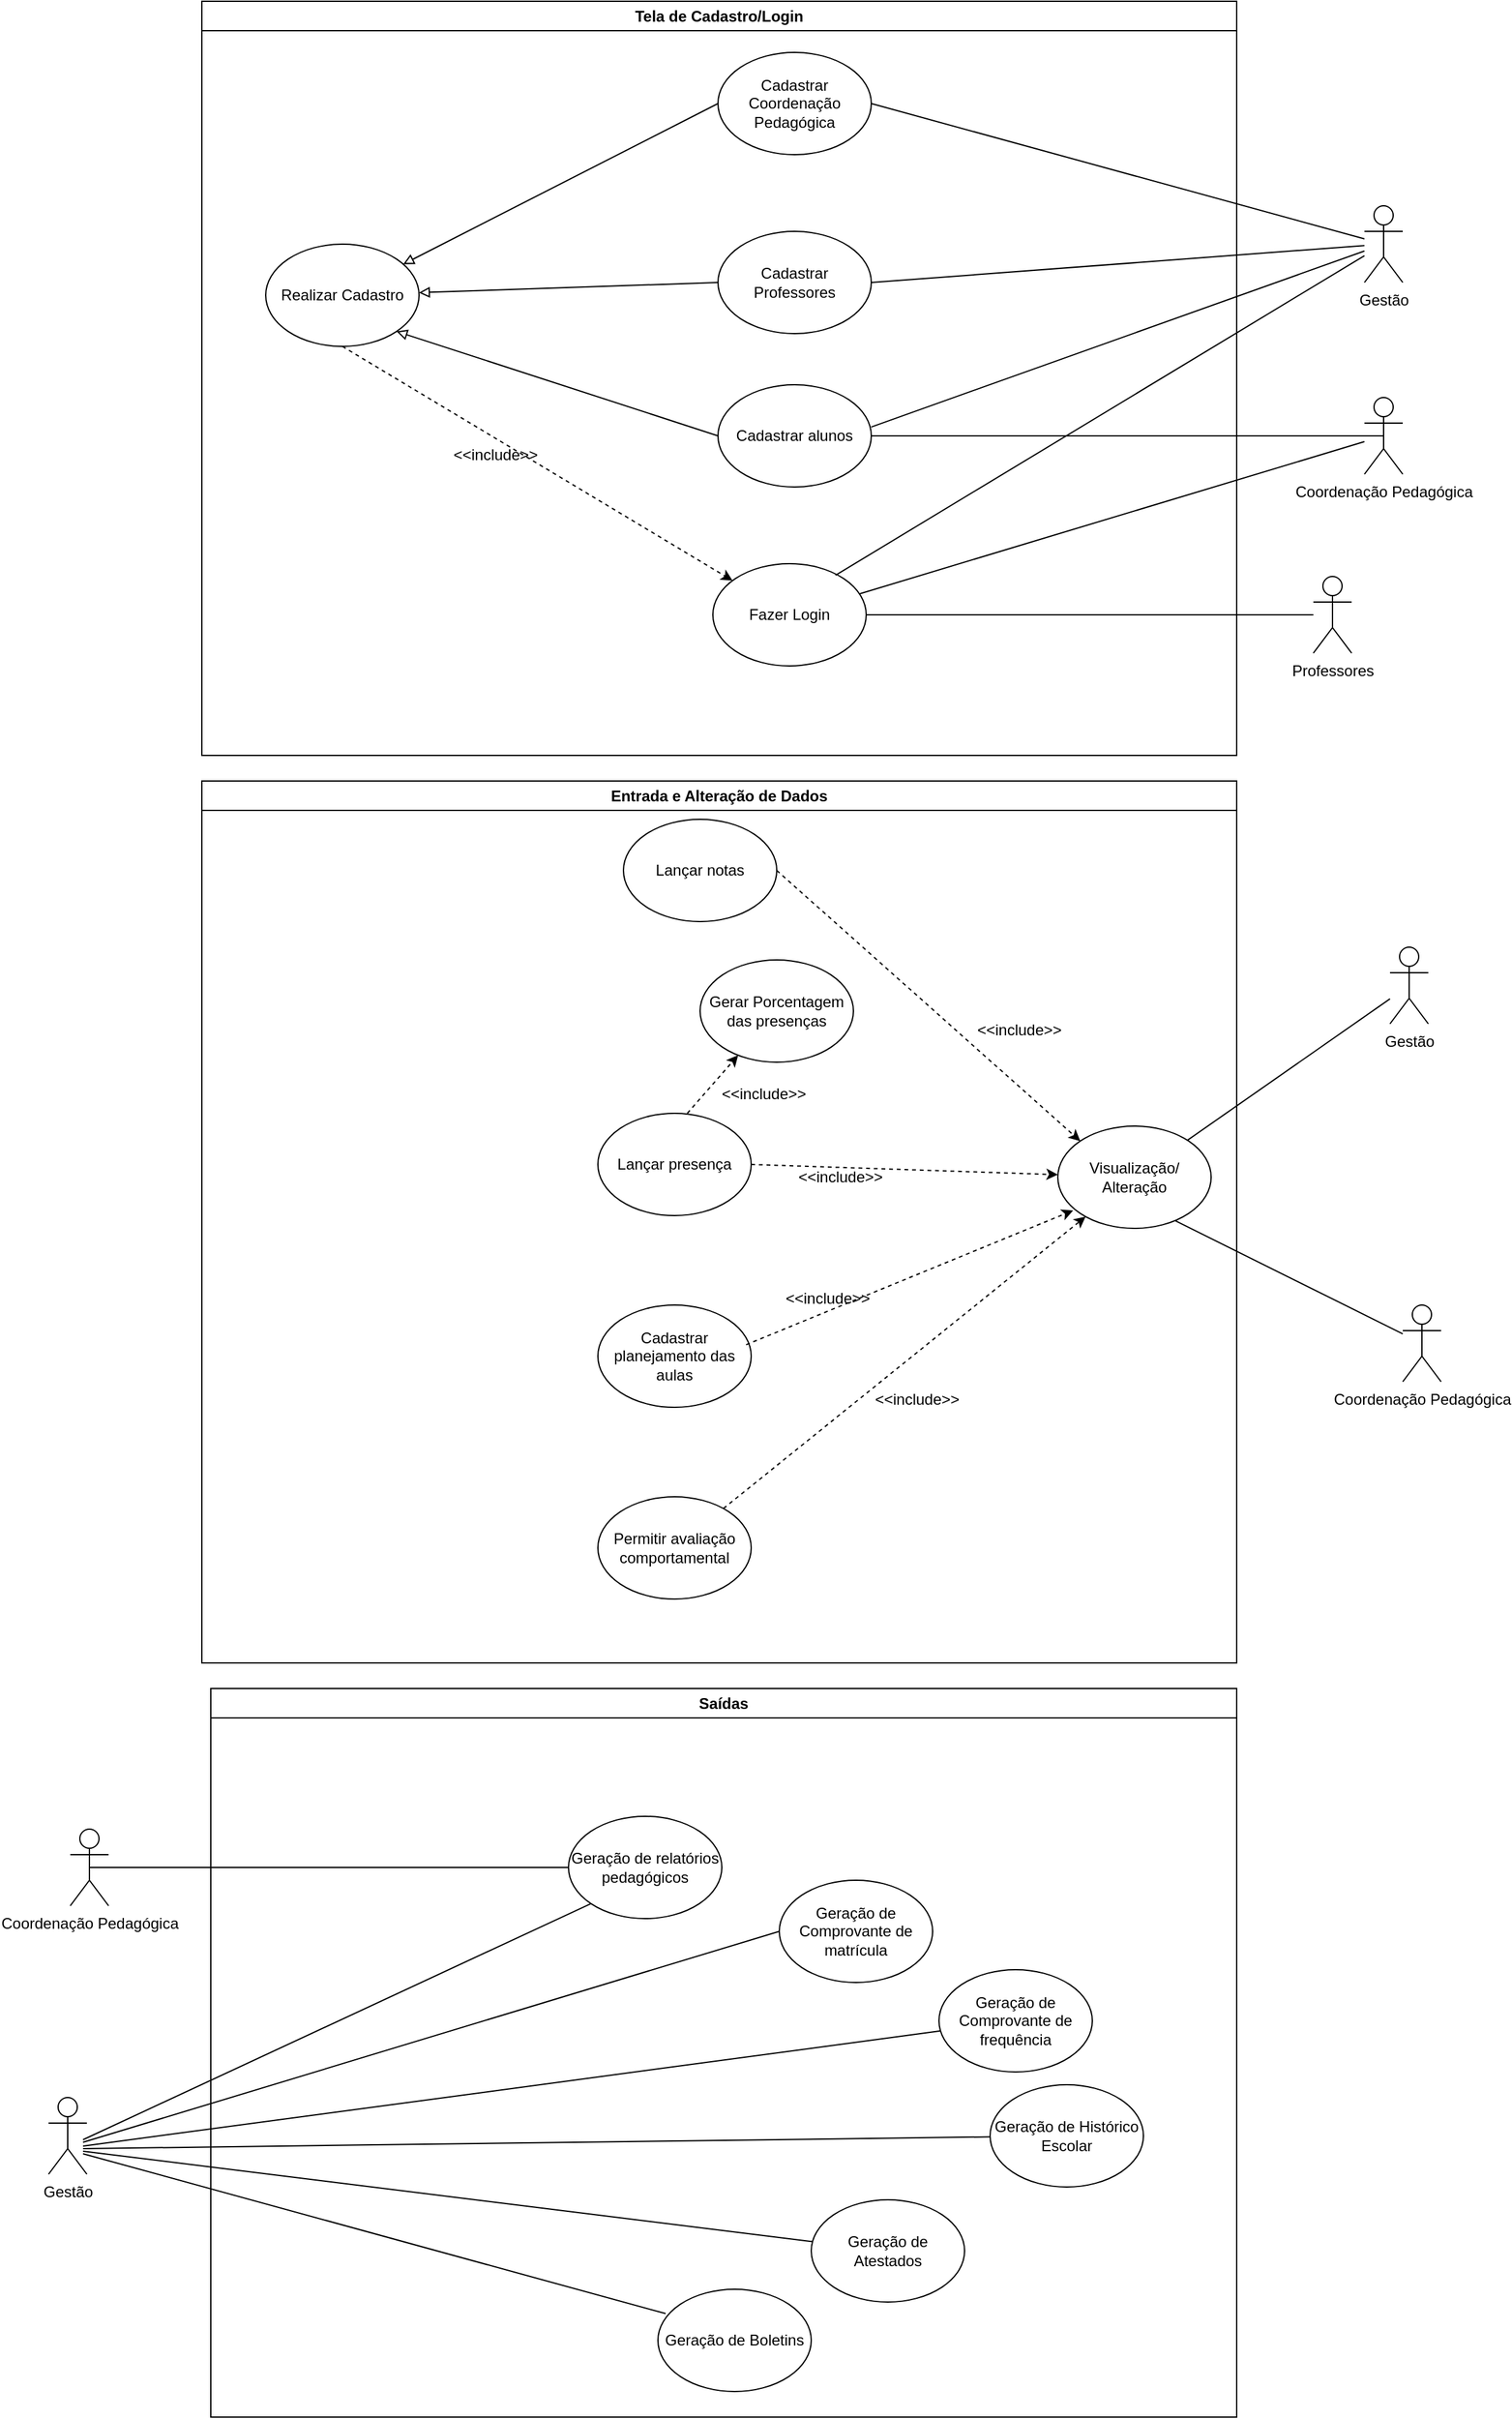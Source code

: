 <mxfile version="26.0.11">
  <diagram name="Página-1" id="xh6WeFX_lJ4x7K7EilVX">
    <mxGraphModel dx="1949" dy="666" grid="1" gridSize="10" guides="1" tooltips="1" connect="1" arrows="1" fold="1" page="1" pageScale="1" pageWidth="827" pageHeight="1169" math="0" shadow="0">
      <root>
        <mxCell id="0" />
        <mxCell id="1" parent="0" />
        <object label="Gestão&lt;div&gt;&lt;br&gt;&lt;/div&gt;" Gestão="" id="yvPvZGCzOI716VyN62wq-1">
          <mxCell style="shape=umlActor;verticalLabelPosition=bottom;verticalAlign=top;html=1;outlineConnect=0;" parent="1" vertex="1">
            <mxGeometry x="920" y="220" width="30" height="60" as="geometry" />
          </mxCell>
        </object>
        <mxCell id="yvPvZGCzOI716VyN62wq-2" value="Coordenação Pedagógica&lt;div&gt;&lt;br&gt;&lt;/div&gt;" style="shape=umlActor;verticalLabelPosition=bottom;verticalAlign=top;html=1;outlineConnect=0;" parent="1" vertex="1">
          <mxGeometry x="920" y="370" width="30" height="60" as="geometry" />
        </mxCell>
        <mxCell id="yvPvZGCzOI716VyN62wq-3" value="Professores&lt;div&gt;&lt;br&gt;&lt;/div&gt;" style="shape=umlActor;verticalLabelPosition=bottom;verticalAlign=top;html=1;outlineConnect=0;" parent="1" vertex="1">
          <mxGeometry x="880" y="510" width="30" height="60" as="geometry" />
        </mxCell>
        <mxCell id="yvPvZGCzOI716VyN62wq-4" value="Realizar Cadastro" style="ellipse;whiteSpace=wrap;html=1;" parent="1" vertex="1">
          <mxGeometry x="60" y="250" width="120" height="80" as="geometry" />
        </mxCell>
        <mxCell id="yvPvZGCzOI716VyN62wq-5" value="" style="endArrow=none;html=1;rounded=0;entryX=1;entryY=0.5;entryDx=0;entryDy=0;" parent="1" source="yvPvZGCzOI716VyN62wq-1" target="yvPvZGCzOI716VyN62wq-7" edge="1">
          <mxGeometry width="50" height="50" relative="1" as="geometry">
            <mxPoint x="740" y="280" as="sourcePoint" />
            <mxPoint x="537" y="277" as="targetPoint" />
          </mxGeometry>
        </mxCell>
        <mxCell id="yvPvZGCzOI716VyN62wq-6" value="Cadastrar Coordenação Pedagógica" style="ellipse;whiteSpace=wrap;html=1;" parent="1" vertex="1">
          <mxGeometry x="414" y="100" width="120" height="80" as="geometry" />
        </mxCell>
        <mxCell id="yvPvZGCzOI716VyN62wq-7" value="Cadastrar Professores" style="ellipse;whiteSpace=wrap;html=1;" parent="1" vertex="1">
          <mxGeometry x="414" y="240" width="120" height="80" as="geometry" />
        </mxCell>
        <mxCell id="yvPvZGCzOI716VyN62wq-8" value="Cadastrar alunos" style="ellipse;whiteSpace=wrap;html=1;" parent="1" vertex="1">
          <mxGeometry x="414" y="360" width="120" height="80" as="geometry" />
        </mxCell>
        <mxCell id="yvPvZGCzOI716VyN62wq-9" value="" style="endArrow=none;html=1;rounded=0;exitX=0.5;exitY=0.5;exitDx=0;exitDy=0;exitPerimeter=0;" parent="1" source="yvPvZGCzOI716VyN62wq-2" target="yvPvZGCzOI716VyN62wq-8" edge="1">
          <mxGeometry width="50" height="50" relative="1" as="geometry">
            <mxPoint x="380" y="410" as="sourcePoint" />
            <mxPoint x="430" y="360" as="targetPoint" />
          </mxGeometry>
        </mxCell>
        <mxCell id="yvPvZGCzOI716VyN62wq-10" value="" style="endArrow=none;html=1;rounded=0;entryX=1;entryY=0.5;entryDx=0;entryDy=0;" parent="1" source="yvPvZGCzOI716VyN62wq-1" target="yvPvZGCzOI716VyN62wq-6" edge="1">
          <mxGeometry width="50" height="50" relative="1" as="geometry">
            <mxPoint x="755" y="290" as="sourcePoint" />
            <mxPoint x="539" y="292" as="targetPoint" />
          </mxGeometry>
        </mxCell>
        <mxCell id="yvPvZGCzOI716VyN62wq-11" value="" style="endArrow=none;html=1;rounded=0;entryX=1;entryY=0.413;entryDx=0;entryDy=0;entryPerimeter=0;" parent="1" source="yvPvZGCzOI716VyN62wq-1" target="yvPvZGCzOI716VyN62wq-8" edge="1">
          <mxGeometry width="50" height="50" relative="1" as="geometry">
            <mxPoint x="765" y="300" as="sourcePoint" />
            <mxPoint x="540" y="390" as="targetPoint" />
          </mxGeometry>
        </mxCell>
        <mxCell id="yvPvZGCzOI716VyN62wq-12" value="Fazer Login" style="ellipse;whiteSpace=wrap;html=1;" parent="1" vertex="1">
          <mxGeometry x="410" y="500" width="120" height="80" as="geometry" />
        </mxCell>
        <mxCell id="yvPvZGCzOI716VyN62wq-13" value="" style="endArrow=classic;html=1;rounded=0;dashed=1;exitX=0.5;exitY=1;exitDx=0;exitDy=0;" parent="1" source="yvPvZGCzOI716VyN62wq-4" target="yvPvZGCzOI716VyN62wq-12" edge="1">
          <mxGeometry width="50" height="50" relative="1" as="geometry">
            <mxPoint x="494" y="545" as="sourcePoint" />
            <mxPoint x="80" y="360" as="targetPoint" />
          </mxGeometry>
        </mxCell>
        <mxCell id="yvPvZGCzOI716VyN62wq-14" value="&amp;lt;&amp;lt;include&amp;gt;&amp;gt;" style="text;html=1;align=center;verticalAlign=middle;whiteSpace=wrap;rounded=0;" parent="1" vertex="1">
          <mxGeometry x="210" y="400" width="60" height="30" as="geometry" />
        </mxCell>
        <mxCell id="yvPvZGCzOI716VyN62wq-15" value="" style="endArrow=none;html=1;rounded=0;" parent="1" source="yvPvZGCzOI716VyN62wq-3" target="yvPvZGCzOI716VyN62wq-12" edge="1">
          <mxGeometry width="50" height="50" relative="1" as="geometry">
            <mxPoint x="390" y="530" as="sourcePoint" />
            <mxPoint x="490" y="700" as="targetPoint" />
          </mxGeometry>
        </mxCell>
        <mxCell id="yvPvZGCzOI716VyN62wq-16" value="" style="endArrow=none;html=1;rounded=0;" parent="1" source="yvPvZGCzOI716VyN62wq-12" target="yvPvZGCzOI716VyN62wq-2" edge="1">
          <mxGeometry width="50" height="50" relative="1" as="geometry">
            <mxPoint x="390" y="430" as="sourcePoint" />
            <mxPoint x="440" y="380" as="targetPoint" />
          </mxGeometry>
        </mxCell>
        <mxCell id="yvPvZGCzOI716VyN62wq-17" value="" style="endArrow=none;html=1;rounded=0;entryX=0.8;entryY=0.113;entryDx=0;entryDy=0;entryPerimeter=0;" parent="1" source="yvPvZGCzOI716VyN62wq-1" target="yvPvZGCzOI716VyN62wq-12" edge="1">
          <mxGeometry width="50" height="50" relative="1" as="geometry">
            <mxPoint x="270" y="500" as="sourcePoint" />
            <mxPoint x="330" y="570" as="targetPoint" />
          </mxGeometry>
        </mxCell>
        <mxCell id="yvPvZGCzOI716VyN62wq-18" value="Tela de Cadastro/Login" style="swimlane;whiteSpace=wrap;html=1;" parent="1" vertex="1">
          <mxGeometry x="10" y="60" width="810" height="590" as="geometry" />
        </mxCell>
        <mxCell id="yvPvZGCzOI716VyN62wq-19" value="Coordenação Pedagógica&lt;div&gt;&lt;br&gt;&lt;/div&gt;" style="shape=umlActor;verticalLabelPosition=bottom;verticalAlign=top;html=1;outlineConnect=0;" parent="1" vertex="1">
          <mxGeometry x="950" y="1080" width="30" height="60" as="geometry" />
        </mxCell>
        <object label="Gestão&lt;div&gt;&lt;br&gt;&lt;/div&gt;" Gestão="" id="yvPvZGCzOI716VyN62wq-20">
          <mxCell style="shape=umlActor;verticalLabelPosition=bottom;verticalAlign=top;html=1;outlineConnect=0;" parent="1" vertex="1">
            <mxGeometry x="940" y="800" width="30" height="60" as="geometry" />
          </mxCell>
        </object>
        <mxCell id="yvPvZGCzOI716VyN62wq-21" value="" style="endArrow=none;html=1;rounded=0;" parent="1" source="yvPvZGCzOI716VyN62wq-29" target="yvPvZGCzOI716VyN62wq-20" edge="1">
          <mxGeometry width="50" height="50" relative="1" as="geometry">
            <mxPoint x="390" y="880" as="sourcePoint" />
            <mxPoint x="440" y="830" as="targetPoint" />
          </mxGeometry>
        </mxCell>
        <mxCell id="yvPvZGCzOI716VyN62wq-22" value="" style="endArrow=none;html=1;rounded=0;exitX=0.75;exitY=0.913;exitDx=0;exitDy=0;exitPerimeter=0;" parent="1" source="yvPvZGCzOI716VyN62wq-29" target="yvPvZGCzOI716VyN62wq-19" edge="1">
          <mxGeometry width="50" height="50" relative="1" as="geometry">
            <mxPoint x="720" y="940" as="sourcePoint" />
            <mxPoint x="770" y="890" as="targetPoint" />
          </mxGeometry>
        </mxCell>
        <mxCell id="yvPvZGCzOI716VyN62wq-23" value="Entrada e Alteração de Dados" style="swimlane;whiteSpace=wrap;html=1;" parent="1" vertex="1">
          <mxGeometry x="10" y="670" width="810" height="690" as="geometry" />
        </mxCell>
        <mxCell id="yvPvZGCzOI716VyN62wq-24" value="&amp;lt;&amp;lt;include&amp;gt;&amp;gt;" style="text;html=1;align=center;verticalAlign=middle;whiteSpace=wrap;rounded=0;" parent="yvPvZGCzOI716VyN62wq-23" vertex="1">
          <mxGeometry x="610" y="180" width="60" height="30" as="geometry" />
        </mxCell>
        <mxCell id="yvPvZGCzOI716VyN62wq-25" value="&amp;lt;&amp;lt;include&amp;gt;&amp;gt;" style="text;html=1;align=center;verticalAlign=middle;whiteSpace=wrap;rounded=0;" parent="yvPvZGCzOI716VyN62wq-23" vertex="1">
          <mxGeometry x="470" y="295" width="60" height="30" as="geometry" />
        </mxCell>
        <mxCell id="yvPvZGCzOI716VyN62wq-26" value="&amp;lt;&amp;lt;include&amp;gt;&amp;gt;" style="text;html=1;align=center;verticalAlign=middle;whiteSpace=wrap;rounded=0;" parent="yvPvZGCzOI716VyN62wq-23" vertex="1">
          <mxGeometry x="460" y="390" width="60" height="30" as="geometry" />
        </mxCell>
        <mxCell id="yvPvZGCzOI716VyN62wq-27" value="&amp;lt;&amp;lt;include&amp;gt;&amp;gt;" style="text;html=1;align=center;verticalAlign=middle;whiteSpace=wrap;rounded=0;" parent="yvPvZGCzOI716VyN62wq-23" vertex="1">
          <mxGeometry x="530" y="469" width="60" height="30" as="geometry" />
        </mxCell>
        <mxCell id="yvPvZGCzOI716VyN62wq-28" value="Permitir avaliação comportamental" style="ellipse;whiteSpace=wrap;html=1;" parent="yvPvZGCzOI716VyN62wq-23" vertex="1">
          <mxGeometry x="310" y="560" width="120" height="80" as="geometry" />
        </mxCell>
        <mxCell id="yvPvZGCzOI716VyN62wq-29" value="Visualização/&lt;div&gt;Alteração&lt;/div&gt;" style="ellipse;whiteSpace=wrap;html=1;" parent="yvPvZGCzOI716VyN62wq-23" vertex="1">
          <mxGeometry x="670" y="270" width="120" height="80" as="geometry" />
        </mxCell>
        <mxCell id="yvPvZGCzOI716VyN62wq-30" value="" style="endArrow=classic;html=1;rounded=0;dashed=1;" parent="yvPvZGCzOI716VyN62wq-23" source="yvPvZGCzOI716VyN62wq-28" target="yvPvZGCzOI716VyN62wq-29" edge="1">
          <mxGeometry width="50" height="50" relative="1" as="geometry">
            <mxPoint x="580" y="250" as="sourcePoint" />
            <mxPoint x="452" y="144" as="targetPoint" />
          </mxGeometry>
        </mxCell>
        <mxCell id="yvPvZGCzOI716VyN62wq-31" value="Cadastrar planejamento das aulas" style="ellipse;whiteSpace=wrap;html=1;" parent="yvPvZGCzOI716VyN62wq-23" vertex="1">
          <mxGeometry x="310" y="410" width="120" height="80" as="geometry" />
        </mxCell>
        <mxCell id="yvPvZGCzOI716VyN62wq-32" value="" style="endArrow=classic;html=1;rounded=0;dashed=1;entryX=0.1;entryY=0.825;entryDx=0;entryDy=0;entryPerimeter=0;exitX=0.967;exitY=0.388;exitDx=0;exitDy=0;exitPerimeter=0;" parent="yvPvZGCzOI716VyN62wq-23" source="yvPvZGCzOI716VyN62wq-31" target="yvPvZGCzOI716VyN62wq-29" edge="1">
          <mxGeometry width="50" height="50" relative="1" as="geometry">
            <mxPoint x="570" y="190" as="sourcePoint" />
            <mxPoint x="442" y="134" as="targetPoint" />
          </mxGeometry>
        </mxCell>
        <mxCell id="yvPvZGCzOI716VyN62wq-33" value="Lançar presença" style="ellipse;whiteSpace=wrap;html=1;" parent="yvPvZGCzOI716VyN62wq-23" vertex="1">
          <mxGeometry x="310" y="260" width="120" height="80" as="geometry" />
        </mxCell>
        <mxCell id="yvPvZGCzOI716VyN62wq-34" value="" style="endArrow=classic;html=1;rounded=0;dashed=1;exitX=1;exitY=0.5;exitDx=0;exitDy=0;" parent="yvPvZGCzOI716VyN62wq-23" source="yvPvZGCzOI716VyN62wq-33" target="yvPvZGCzOI716VyN62wq-29" edge="1">
          <mxGeometry width="50" height="50" relative="1" as="geometry">
            <mxPoint x="595" y="150" as="sourcePoint" />
            <mxPoint x="490" y="150" as="targetPoint" />
          </mxGeometry>
        </mxCell>
        <mxCell id="yvPvZGCzOI716VyN62wq-35" value="Lançar notas" style="ellipse;whiteSpace=wrap;html=1;" parent="yvPvZGCzOI716VyN62wq-23" vertex="1">
          <mxGeometry x="330" y="30" width="120" height="80" as="geometry" />
        </mxCell>
        <mxCell id="yvPvZGCzOI716VyN62wq-36" value="" style="endArrow=classic;html=1;rounded=0;dashed=1;exitX=1;exitY=0.5;exitDx=0;exitDy=0;entryX=0;entryY=0;entryDx=0;entryDy=0;" parent="yvPvZGCzOI716VyN62wq-23" source="yvPvZGCzOI716VyN62wq-35" target="yvPvZGCzOI716VyN62wq-29" edge="1">
          <mxGeometry width="50" height="50" relative="1" as="geometry">
            <mxPoint x="455" y="30" as="sourcePoint" />
            <mxPoint x="693" y="278" as="targetPoint" />
          </mxGeometry>
        </mxCell>
        <mxCell id="yvPvZGCzOI716VyN62wq-37" value="Gerar Porcentagem das presenças" style="ellipse;whiteSpace=wrap;html=1;" parent="yvPvZGCzOI716VyN62wq-23" vertex="1">
          <mxGeometry x="390" y="140" width="120" height="80" as="geometry" />
        </mxCell>
        <mxCell id="yvPvZGCzOI716VyN62wq-38" value="" style="endArrow=classic;html=1;rounded=0;dashed=1;" parent="yvPvZGCzOI716VyN62wq-23" target="yvPvZGCzOI716VyN62wq-37" edge="1">
          <mxGeometry width="50" height="50" relative="1" as="geometry">
            <mxPoint x="380" y="260" as="sourcePoint" />
            <mxPoint x="750" y="280" as="targetPoint" />
          </mxGeometry>
        </mxCell>
        <mxCell id="yvPvZGCzOI716VyN62wq-39" value="&amp;lt;&amp;lt;include&amp;gt;&amp;gt;" style="text;html=1;align=center;verticalAlign=middle;whiteSpace=wrap;rounded=0;" parent="yvPvZGCzOI716VyN62wq-23" vertex="1">
          <mxGeometry x="410" y="230" width="60" height="30" as="geometry" />
        </mxCell>
        <mxCell id="yvPvZGCzOI716VyN62wq-40" value="Geração de relatórios pedagógicos" style="ellipse;whiteSpace=wrap;html=1;" parent="1" vertex="1">
          <mxGeometry x="297" y="1480" width="120" height="80" as="geometry" />
        </mxCell>
        <mxCell id="yvPvZGCzOI716VyN62wq-41" value="" style="endArrow=none;html=1;rounded=0;entryX=0;entryY=1;entryDx=0;entryDy=0;" parent="1" target="yvPvZGCzOI716VyN62wq-40" edge="1">
          <mxGeometry width="50" height="50" relative="1" as="geometry">
            <mxPoint x="-83" y="1733" as="sourcePoint" />
            <mxPoint x="467" y="1610" as="targetPoint" />
          </mxGeometry>
        </mxCell>
        <mxCell id="yvPvZGCzOI716VyN62wq-42" value="Geração de Comprovante de matrícula" style="ellipse;whiteSpace=wrap;html=1;" parent="1" vertex="1">
          <mxGeometry x="462" y="1530" width="120" height="80" as="geometry" />
        </mxCell>
        <mxCell id="yvPvZGCzOI716VyN62wq-43" value="Geração de Comprovante de frequência" style="ellipse;whiteSpace=wrap;html=1;" parent="1" vertex="1">
          <mxGeometry x="587" y="1600" width="120" height="80" as="geometry" />
        </mxCell>
        <mxCell id="yvPvZGCzOI716VyN62wq-44" value="Geração de Histórico Escolar" style="ellipse;whiteSpace=wrap;html=1;" parent="1" vertex="1">
          <mxGeometry x="627" y="1690" width="120" height="80" as="geometry" />
        </mxCell>
        <mxCell id="yvPvZGCzOI716VyN62wq-45" style="edgeStyle=orthogonalEdgeStyle;rounded=0;orthogonalLoop=1;jettySize=auto;html=1;exitX=0.5;exitY=1;exitDx=0;exitDy=0;" parent="1" source="yvPvZGCzOI716VyN62wq-43" target="yvPvZGCzOI716VyN62wq-43" edge="1">
          <mxGeometry relative="1" as="geometry" />
        </mxCell>
        <mxCell id="yvPvZGCzOI716VyN62wq-46" value="Geração de Atestados" style="ellipse;whiteSpace=wrap;html=1;" parent="1" vertex="1">
          <mxGeometry x="487" y="1780" width="120" height="80" as="geometry" />
        </mxCell>
        <mxCell id="yvPvZGCzOI716VyN62wq-47" value="Geração de Boletins" style="ellipse;whiteSpace=wrap;html=1;" parent="1" vertex="1">
          <mxGeometry x="367" y="1850" width="120" height="80" as="geometry" />
        </mxCell>
        <mxCell id="yvPvZGCzOI716VyN62wq-48" value="" style="endArrow=none;html=1;rounded=0;entryX=0;entryY=0.5;entryDx=0;entryDy=0;" parent="1" target="yvPvZGCzOI716VyN62wq-42" edge="1">
          <mxGeometry width="50" height="50" relative="1" as="geometry">
            <mxPoint x="-83" y="1735" as="sourcePoint" />
            <mxPoint x="467" y="1610" as="targetPoint" />
          </mxGeometry>
        </mxCell>
        <mxCell id="yvPvZGCzOI716VyN62wq-49" value="" style="endArrow=none;html=1;rounded=0;" parent="1" target="yvPvZGCzOI716VyN62wq-43" edge="1">
          <mxGeometry width="50" height="50" relative="1" as="geometry">
            <mxPoint x="-83" y="1738" as="sourcePoint" />
            <mxPoint x="467" y="1610" as="targetPoint" />
          </mxGeometry>
        </mxCell>
        <mxCell id="yvPvZGCzOI716VyN62wq-50" value="" style="endArrow=none;html=1;rounded=0;" parent="1" target="yvPvZGCzOI716VyN62wq-44" edge="1">
          <mxGeometry width="50" height="50" relative="1" as="geometry">
            <mxPoint x="-83" y="1740" as="sourcePoint" />
            <mxPoint x="467" y="1610" as="targetPoint" />
          </mxGeometry>
        </mxCell>
        <mxCell id="yvPvZGCzOI716VyN62wq-51" value="" style="endArrow=none;html=1;rounded=0;" parent="1" target="yvPvZGCzOI716VyN62wq-46" edge="1">
          <mxGeometry width="50" height="50" relative="1" as="geometry">
            <mxPoint x="-83" y="1742" as="sourcePoint" />
            <mxPoint x="467" y="1610" as="targetPoint" />
          </mxGeometry>
        </mxCell>
        <mxCell id="yvPvZGCzOI716VyN62wq-52" value="" style="endArrow=none;html=1;rounded=0;entryX=0.05;entryY=0.238;entryDx=0;entryDy=0;entryPerimeter=0;" parent="1" target="yvPvZGCzOI716VyN62wq-47" edge="1">
          <mxGeometry width="50" height="50" relative="1" as="geometry">
            <mxPoint x="-83" y="1744" as="sourcePoint" />
            <mxPoint x="467" y="1610" as="targetPoint" />
          </mxGeometry>
        </mxCell>
        <mxCell id="yvPvZGCzOI716VyN62wq-53" value="Saídas" style="swimlane;whiteSpace=wrap;html=1;" parent="1" vertex="1">
          <mxGeometry x="17" y="1380" width="803" height="570" as="geometry" />
        </mxCell>
        <mxCell id="yvPvZGCzOI716VyN62wq-54" value="" style="endArrow=none;html=1;rounded=0;exitX=0.5;exitY=0.5;exitDx=0;exitDy=0;exitPerimeter=0;entryX=0;entryY=0.5;entryDx=0;entryDy=0;" parent="1" source="yvPvZGCzOI716VyN62wq-55" target="yvPvZGCzOI716VyN62wq-40" edge="1">
          <mxGeometry width="50" height="50" relative="1" as="geometry">
            <mxPoint x="307" y="1440" as="sourcePoint" />
            <mxPoint x="290" y="1510" as="targetPoint" />
          </mxGeometry>
        </mxCell>
        <mxCell id="yvPvZGCzOI716VyN62wq-55" value="Coordenação Pedagógica&lt;div&gt;&lt;br&gt;&lt;/div&gt;" style="shape=umlActor;verticalLabelPosition=bottom;verticalAlign=top;html=1;outlineConnect=0;" parent="1" vertex="1">
          <mxGeometry x="-93" y="1490" width="30" height="60" as="geometry" />
        </mxCell>
        <mxCell id="yvPvZGCzOI716VyN62wq-56" value="" style="endArrow=none;html=1;rounded=0;entryX=0;entryY=0.5;entryDx=0;entryDy=0;endFill=0;startArrow=block;startFill=0;" parent="1" source="yvPvZGCzOI716VyN62wq-4" target="yvPvZGCzOI716VyN62wq-6" edge="1">
          <mxGeometry width="50" height="50" relative="1" as="geometry">
            <mxPoint x="424" y="290" as="sourcePoint" />
            <mxPoint x="187" y="292" as="targetPoint" />
          </mxGeometry>
        </mxCell>
        <mxCell id="yvPvZGCzOI716VyN62wq-57" value="" style="endArrow=none;html=1;rounded=0;entryX=0;entryY=0.5;entryDx=0;entryDy=0;endFill=0;startArrow=block;startFill=0;" parent="1" source="yvPvZGCzOI716VyN62wq-4" target="yvPvZGCzOI716VyN62wq-7" edge="1">
          <mxGeometry width="50" height="50" relative="1" as="geometry">
            <mxPoint x="510" y="210" as="sourcePoint" />
            <mxPoint x="273" y="212" as="targetPoint" />
          </mxGeometry>
        </mxCell>
        <mxCell id="yvPvZGCzOI716VyN62wq-58" value="" style="endArrow=block;html=1;rounded=0;exitX=0;exitY=0.5;exitDx=0;exitDy=0;endFill=0;entryX=1;entryY=1;entryDx=0;entryDy=0;" parent="1" source="yvPvZGCzOI716VyN62wq-8" target="yvPvZGCzOI716VyN62wq-4" edge="1">
          <mxGeometry width="50" height="50" relative="1" as="geometry">
            <mxPoint x="414" y="440.0" as="sourcePoint" />
            <mxPoint x="170.229" y="355.42" as="targetPoint" />
          </mxGeometry>
        </mxCell>
        <object label="Gestão&lt;div&gt;&lt;br&gt;&lt;/div&gt;" Gestão="" id="QoxemYyx0xUmvfzIDrgZ-1">
          <mxCell style="shape=umlActor;verticalLabelPosition=bottom;verticalAlign=top;html=1;outlineConnect=0;" vertex="1" parent="1">
            <mxGeometry x="-110" y="1700" width="30" height="60" as="geometry" />
          </mxCell>
        </object>
      </root>
    </mxGraphModel>
  </diagram>
</mxfile>
